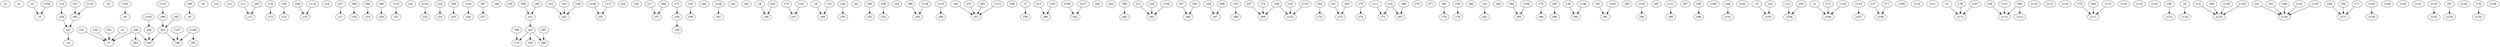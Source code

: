 strict digraph  {
c1;
c2;
c3;
c4;
c5;
c6;
c7;
c8;
c9;
c10;
c11;
c12;
c13;
c14;
c15;
c16;
c17;
c18;
c19;
c20;
c21;
c22;
c23;
c24;
c25;
c26;
c27;
c28;
c29;
c30;
c31;
c32;
c33;
c34;
c35;
c36;
c37;
c38;
c39;
c40;
c41;
c42;
c43;
c44;
c45;
c46;
c47;
c48;
c49;
c50;
c51;
c52;
c53;
c54;
c55;
c56;
c57;
c58;
c59;
c60;
c61;
c62;
c63;
c64;
c65;
c66;
c67;
c68;
c69;
c70;
c71;
c72;
c73;
c74;
c75;
c76;
c77;
c78;
c79;
c80;
c81;
c82;
c83;
c84;
c85;
c86;
c87;
c88;
c89;
c90;
c91;
c92;
c93;
c94;
c95;
c96;
c97;
c98;
c99;
c100;
c101;
c102;
c103;
c104;
c105;
c106;
c107;
c108;
c109;
c110;
c111;
c112;
c113;
c114;
c115;
c116;
c117;
c118;
c119;
c120;
c121;
c122;
c123;
c124;
c125;
c126;
c127;
c128;
c129;
c130;
c131;
c132;
c133;
c134;
c135;
c136;
v1;
v2;
v3;
v4;
v5;
v6;
v7;
v8;
v9;
v10;
v11;
v12;
v13;
v14;
v15;
v16;
v17;
v18;
v19;
v20;
v21;
v22;
v23;
v24;
v25;
v26;
v27;
v28;
v29;
v30;
v31;
v32;
v33;
v34;
v35;
v36;
v37;
v38;
v39;
v40;
v41;
v42;
v43;
v44;
v45;
v46;
v47;
v48;
v49;
v50;
v51;
v52;
v53;
v54;
v55;
v56;
v57;
v58;
v59;
v60;
v61;
v62;
v63;
v64;
v65;
v66;
v67;
v68;
v69;
v70;
v71;
v72;
v73;
v74;
v75;
v76;
v77;
v78;
v79;
v80;
v81;
v82;
v83;
v84;
v85;
v86;
v87;
v88;
v89;
v90;
v91;
v92;
v93;
v94;
v95;
v96;
v97;
v98;
v99;
v100;
v101;
v102;
v103;
v104;
v105;
v106;
v107;
v108;
v109;
v110;
v111;
v112;
v113;
v114;
v115;
v116;
v117;
v118;
v119;
v120;
v121;
v122;
v123;
v124;
v125;
v126;
v127;
v128;
v129;
v130;
v131;
v132;
v133;
v134;
v135;
v136;
v137;
co1;
co2;
co3;
co4;
co5;
co6;
c29 -> co1  [weight=1];
c31 -> co3  [weight=1];
c45 -> co2  [weight=1];
c71 -> v56  [weight=1];
c82 -> co1  [weight=1];
c88 -> co2  [weight=1];
c105 -> co4  [weight=1];
v1 -> c106  [weight=1];
v2 -> c3  [weight=1];
v3 -> c112  [weight=1];
v4 -> c7  [weight=1];
v5 -> c103  [weight=1];
v6 -> c124  [weight=1];
v7 -> c59  [weight=1];
v8 -> c49  [weight=1];
v9 -> c46  [weight=1];
v10 -> c60  [weight=1];
v11 -> c12  [weight=1];
v12 -> c104  [weight=1];
v13 -> c65  [weight=1];
v14 -> c29  [weight=1];
v15 -> c125  [weight=1];
v16 -> c75  [weight=1];
v16 -> c87  [weight=1];
v17 -> c37  [weight=1];
v18 -> c24  [weight=1];
v19 -> c13  [weight=1];
v20 -> c65  [weight=1];
v21 -> c73  [weight=1];
v22 -> c103  [weight=1];
v23 -> c49  [weight=1];
v24 -> c50  [weight=1];
v25 -> c68  [weight=1];
v26 -> c122  [weight=1];
v27 -> c108  [weight=1];
v28 -> c113  [weight=1];
v29 -> c14  [weight=1];
v30 -> c123  [weight=1];
v31 -> c7  [weight=1];
v32 -> c81  [weight=1];
v33 -> c32  [weight=1];
v34 -> c7  [weight=1];
v35 -> c39  [weight=1];
v36 -> c90  [weight=1];
v37 -> c17  [weight=1];
v38 -> c53  [weight=1];
v39 -> c60  [weight=1];
v40 -> c52  [weight=1];
v41 -> c126  [weight=1];
v42 -> c126  [weight=1];
v43 -> c32  [weight=1];
v44 -> c127  [weight=1];
v45 -> c57  [weight=1];
v46 -> c126  [weight=1];
v47 -> c69  [weight=1];
v48 -> c101  [weight=1];
v49 -> c32  [weight=1];
v50 -> c127  [weight=1];
v51 -> c82  [weight=1];
v52 -> c7  [weight=1];
v53 -> c104  [weight=1];
v54 -> c67  [weight=1];
v55 -> c79  [weight=1];
v56 -> c38  [weight=1];
v57 -> c57  [weight=1];
v58 -> c15  [weight=1];
v59 -> c69  [weight=1];
v59 -> c122  [weight=1];
v60 -> c113  [weight=1];
v60 -> c121  [weight=1];
v61 -> c57  [weight=1];
v62 -> c73  [weight=1];
v63 -> c12  [weight=1];
v64 -> c25  [weight=1];
v65 -> c89  [weight=1];
v66 -> c72  [weight=1];
v67 -> c66  [weight=1];
v68 -> c37  [weight=1];
v69 -> c87  [weight=1];
v70 -> c117  [weight=1];
v71 -> c127  [weight=1];
v72 -> c86  [weight=1];
v73 -> c106  [weight=1];
v74 -> c69  [weight=1];
v75 -> c47  [weight=1];
v76 -> c135  [weight=1];
v77 -> c108  [weight=1];
v78 -> c112  [weight=1];
v79 -> c74  [weight=1];
v80 -> c55  [weight=1];
v81 -> c78  [weight=1];
v82 -> c66  [weight=1];
v83 -> c125  [weight=1];
v84 -> c85  [weight=1];
v85 -> c99  [weight=1];
v86 -> c31  [weight=1];
v87 -> c27  [weight=1];
v88 -> c64  [weight=1];
v89 -> c67  [weight=1];
v90 -> c8  [weight=1];
v91 -> c91  [weight=1];
v92 -> c31  [weight=1];
v93 -> c70  [weight=1];
v94 -> c117  [weight=1];
v95 -> c98  [weight=1];
v96 -> c19  [weight=1];
v97 -> c133  [weight=1];
v98 -> c20  [weight=1];
v99 -> c18  [weight=1];
v100 -> c48  [weight=1];
v100 -> c92  [weight=1];
v101 -> c47  [weight=1];
v102 -> c6  [weight=1];
v103 -> c91  [weight=1];
v104 -> c3  [weight=1];
v105 -> c65  [weight=1];
v106 -> c61  [weight=1];
v107 -> c112  [weight=1];
v108 -> c33  [weight=1];
v109 -> c85  [weight=1];
v110 -> c132  [weight=1];
v111 -> c75  [weight=1];
v112 -> c57  [weight=1];
v113 -> c117  [weight=1];
v114 -> c15  [weight=1];
v115 -> c56  [weight=1];
v116 -> c23  [weight=1];
v117 -> c33  [weight=1];
v118 -> c55  [weight=1];
v119 -> c82  [weight=1];
v120 -> c128  [weight=1];
v121 -> c96  [weight=1];
v122 -> c126  [weight=1];
v123 -> c107  [weight=1];
v124 -> c26  [weight=1];
v125 -> c94  [weight=1];
v126 -> c41  [weight=1];
v127 -> c61  [weight=1];
v128 -> c125  [weight=1];
v129 -> c125  [weight=1];
v130 -> c126  [weight=1];
v131 -> c113  [weight=1];
v132 -> c88  [weight=1];
v133 -> c21  [weight=1];
v134 -> c106  [weight=1];
v135 -> c122  [weight=1];
v136 -> c90  [weight=1];
v137 -> c48  [weight=1];
co1 -> c4  [weight=1];
co2 -> c48  [weight=1];
co2 -> c44  [weight=1];
co3 -> c99  [weight=1];
co3 -> c34  [weight=1];
co3 -> c72  [weight=1];
co4 -> c44  [weight=1];
co5 -> c46  [weight=1];
co6 -> c7  [weight=1];
co6 -> c83  [weight=1];
co6 -> c44  [weight=1];
}
